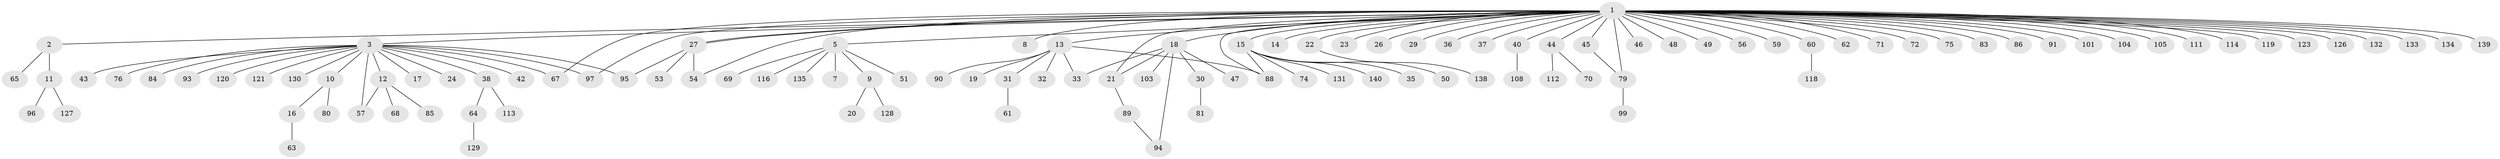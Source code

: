 // Generated by graph-tools (version 1.1) at 2025/23/03/03/25 07:23:52]
// undirected, 109 vertices, 120 edges
graph export_dot {
graph [start="1"]
  node [color=gray90,style=filled];
  1 [super="+39"];
  2 [super="+4"];
  3 [super="+25"];
  5 [super="+6"];
  7;
  8 [super="+82"];
  9;
  10 [super="+55"];
  11;
  12 [super="+58"];
  13 [super="+102"];
  14;
  15 [super="+28"];
  16;
  17;
  18 [super="+66"];
  19;
  20 [super="+137"];
  21 [super="+41"];
  22 [super="+52"];
  23;
  24;
  26;
  27 [super="+77"];
  29 [super="+124"];
  30;
  31 [super="+34"];
  32;
  33;
  35;
  36;
  37;
  38;
  40 [super="+92"];
  42;
  43;
  44 [super="+117"];
  45 [super="+100"];
  46;
  47;
  48;
  49;
  50 [super="+115"];
  51;
  53;
  54;
  56;
  57;
  59;
  60 [super="+87"];
  61;
  62 [super="+98"];
  63;
  64 [super="+73"];
  65;
  67;
  68;
  69;
  70;
  71;
  72;
  74 [super="+78"];
  75;
  76 [super="+106"];
  79;
  80;
  81;
  83 [super="+110"];
  84;
  85;
  86;
  88;
  89 [super="+122"];
  90;
  91;
  93 [super="+107"];
  94;
  95;
  96;
  97;
  99 [super="+109"];
  101;
  103;
  104;
  105;
  108 [super="+136"];
  111;
  112;
  113 [super="+125"];
  114;
  116;
  118;
  119;
  120;
  121;
  123;
  126;
  127;
  128;
  129;
  130;
  131;
  132;
  133;
  134;
  135;
  138;
  139;
  140;
  1 -- 2;
  1 -- 3;
  1 -- 5;
  1 -- 8;
  1 -- 13;
  1 -- 14;
  1 -- 15;
  1 -- 18;
  1 -- 21;
  1 -- 22;
  1 -- 23;
  1 -- 26;
  1 -- 27;
  1 -- 27;
  1 -- 29;
  1 -- 36;
  1 -- 37;
  1 -- 40;
  1 -- 44;
  1 -- 45 [weight=2];
  1 -- 46;
  1 -- 48;
  1 -- 49;
  1 -- 56;
  1 -- 59;
  1 -- 60;
  1 -- 62;
  1 -- 67;
  1 -- 71;
  1 -- 72;
  1 -- 75;
  1 -- 79;
  1 -- 86;
  1 -- 88;
  1 -- 91;
  1 -- 97;
  1 -- 101;
  1 -- 104;
  1 -- 105;
  1 -- 111;
  1 -- 114;
  1 -- 119;
  1 -- 123;
  1 -- 126;
  1 -- 132;
  1 -- 133;
  1 -- 134;
  1 -- 139;
  1 -- 83;
  1 -- 54;
  2 -- 65;
  2 -- 11;
  3 -- 10;
  3 -- 12;
  3 -- 17;
  3 -- 24;
  3 -- 38;
  3 -- 42;
  3 -- 43;
  3 -- 57;
  3 -- 67;
  3 -- 76;
  3 -- 84;
  3 -- 93;
  3 -- 95;
  3 -- 97;
  3 -- 120;
  3 -- 121;
  3 -- 130;
  5 -- 7;
  5 -- 9;
  5 -- 69;
  5 -- 135;
  5 -- 51;
  5 -- 116;
  9 -- 20;
  9 -- 128;
  10 -- 16;
  10 -- 80;
  11 -- 96;
  11 -- 127;
  12 -- 68;
  12 -- 57;
  12 -- 85;
  13 -- 19;
  13 -- 31;
  13 -- 32;
  13 -- 33;
  13 -- 88;
  13 -- 90;
  15 -- 35;
  15 -- 50;
  15 -- 131;
  15 -- 88;
  15 -- 74;
  15 -- 140;
  16 -- 63;
  18 -- 21;
  18 -- 30;
  18 -- 33;
  18 -- 47;
  18 -- 94;
  18 -- 103;
  21 -- 89;
  22 -- 138;
  27 -- 53;
  27 -- 54;
  27 -- 95;
  30 -- 81;
  31 -- 61;
  38 -- 64;
  38 -- 113;
  40 -- 108;
  44 -- 70;
  44 -- 112;
  45 -- 79;
  60 -- 118;
  64 -- 129;
  79 -- 99;
  89 -- 94;
}
